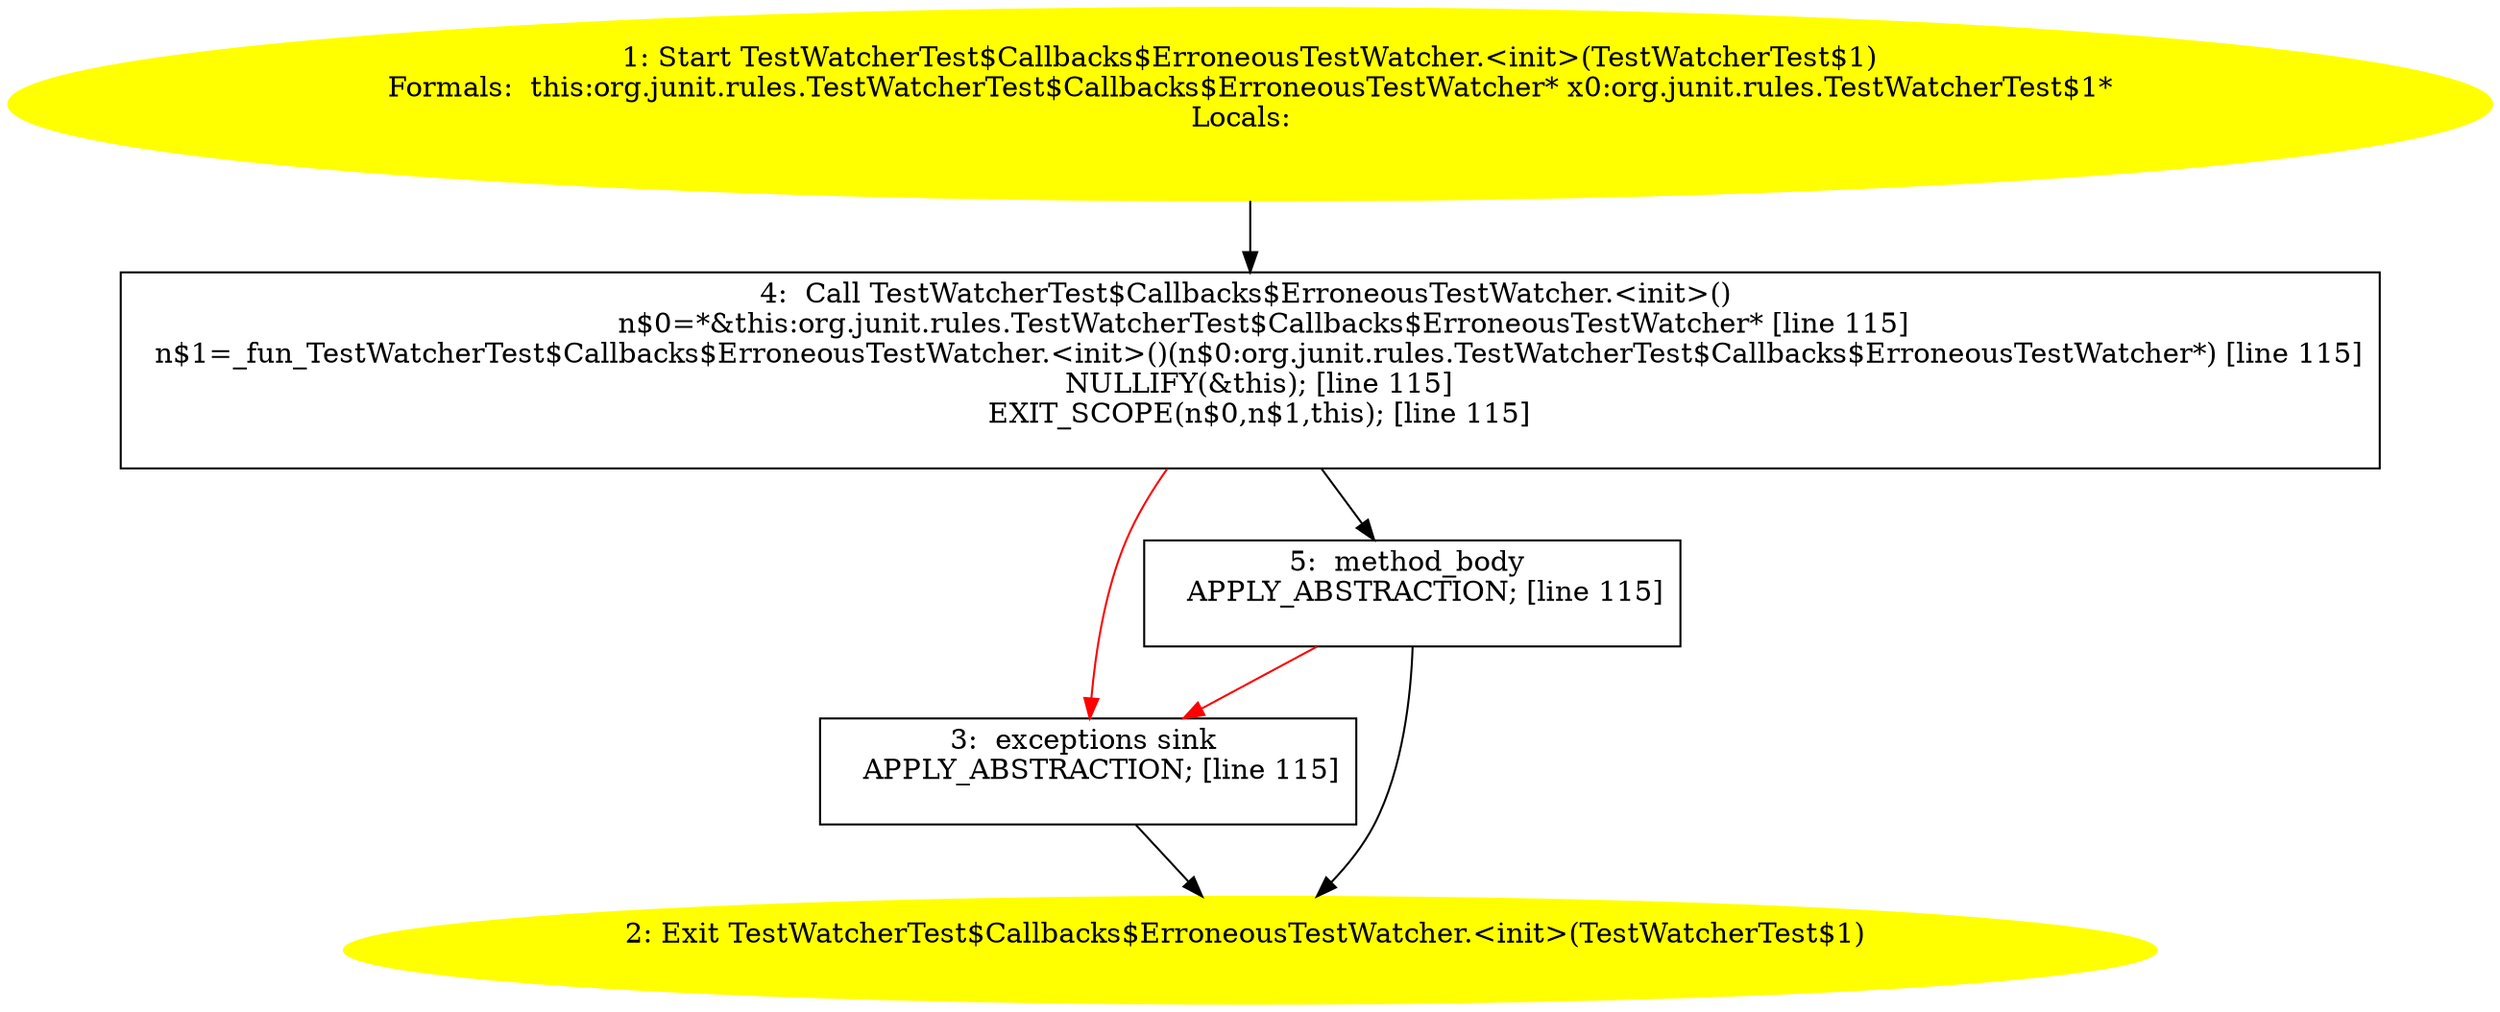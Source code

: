 /* @generated */
digraph cfg {
"org.junit.rules.TestWatcherTest$Callbacks$ErroneousTestWatcher.<init>(org.junit.rules.TestWatcherTes.77dce9ef24f039707e57157da10f558d_1" [label="1: Start TestWatcherTest$Callbacks$ErroneousTestWatcher.<init>(TestWatcherTest$1)\nFormals:  this:org.junit.rules.TestWatcherTest$Callbacks$ErroneousTestWatcher* x0:org.junit.rules.TestWatcherTest$1*\nLocals:  \n  " color=yellow style=filled]
	

	 "org.junit.rules.TestWatcherTest$Callbacks$ErroneousTestWatcher.<init>(org.junit.rules.TestWatcherTes.77dce9ef24f039707e57157da10f558d_1" -> "org.junit.rules.TestWatcherTest$Callbacks$ErroneousTestWatcher.<init>(org.junit.rules.TestWatcherTes.77dce9ef24f039707e57157da10f558d_4" ;
"org.junit.rules.TestWatcherTest$Callbacks$ErroneousTestWatcher.<init>(org.junit.rules.TestWatcherTes.77dce9ef24f039707e57157da10f558d_2" [label="2: Exit TestWatcherTest$Callbacks$ErroneousTestWatcher.<init>(TestWatcherTest$1) \n  " color=yellow style=filled]
	

"org.junit.rules.TestWatcherTest$Callbacks$ErroneousTestWatcher.<init>(org.junit.rules.TestWatcherTes.77dce9ef24f039707e57157da10f558d_3" [label="3:  exceptions sink \n   APPLY_ABSTRACTION; [line 115]\n " shape="box"]
	

	 "org.junit.rules.TestWatcherTest$Callbacks$ErroneousTestWatcher.<init>(org.junit.rules.TestWatcherTes.77dce9ef24f039707e57157da10f558d_3" -> "org.junit.rules.TestWatcherTest$Callbacks$ErroneousTestWatcher.<init>(org.junit.rules.TestWatcherTes.77dce9ef24f039707e57157da10f558d_2" ;
"org.junit.rules.TestWatcherTest$Callbacks$ErroneousTestWatcher.<init>(org.junit.rules.TestWatcherTes.77dce9ef24f039707e57157da10f558d_4" [label="4:  Call TestWatcherTest$Callbacks$ErroneousTestWatcher.<init>() \n   n$0=*&this:org.junit.rules.TestWatcherTest$Callbacks$ErroneousTestWatcher* [line 115]\n  n$1=_fun_TestWatcherTest$Callbacks$ErroneousTestWatcher.<init>()(n$0:org.junit.rules.TestWatcherTest$Callbacks$ErroneousTestWatcher*) [line 115]\n  NULLIFY(&this); [line 115]\n  EXIT_SCOPE(n$0,n$1,this); [line 115]\n " shape="box"]
	

	 "org.junit.rules.TestWatcherTest$Callbacks$ErroneousTestWatcher.<init>(org.junit.rules.TestWatcherTes.77dce9ef24f039707e57157da10f558d_4" -> "org.junit.rules.TestWatcherTest$Callbacks$ErroneousTestWatcher.<init>(org.junit.rules.TestWatcherTes.77dce9ef24f039707e57157da10f558d_5" ;
	 "org.junit.rules.TestWatcherTest$Callbacks$ErroneousTestWatcher.<init>(org.junit.rules.TestWatcherTes.77dce9ef24f039707e57157da10f558d_4" -> "org.junit.rules.TestWatcherTest$Callbacks$ErroneousTestWatcher.<init>(org.junit.rules.TestWatcherTes.77dce9ef24f039707e57157da10f558d_3" [color="red" ];
"org.junit.rules.TestWatcherTest$Callbacks$ErroneousTestWatcher.<init>(org.junit.rules.TestWatcherTes.77dce9ef24f039707e57157da10f558d_5" [label="5:  method_body \n   APPLY_ABSTRACTION; [line 115]\n " shape="box"]
	

	 "org.junit.rules.TestWatcherTest$Callbacks$ErroneousTestWatcher.<init>(org.junit.rules.TestWatcherTes.77dce9ef24f039707e57157da10f558d_5" -> "org.junit.rules.TestWatcherTest$Callbacks$ErroneousTestWatcher.<init>(org.junit.rules.TestWatcherTes.77dce9ef24f039707e57157da10f558d_2" ;
	 "org.junit.rules.TestWatcherTest$Callbacks$ErroneousTestWatcher.<init>(org.junit.rules.TestWatcherTes.77dce9ef24f039707e57157da10f558d_5" -> "org.junit.rules.TestWatcherTest$Callbacks$ErroneousTestWatcher.<init>(org.junit.rules.TestWatcherTes.77dce9ef24f039707e57157da10f558d_3" [color="red" ];
}
